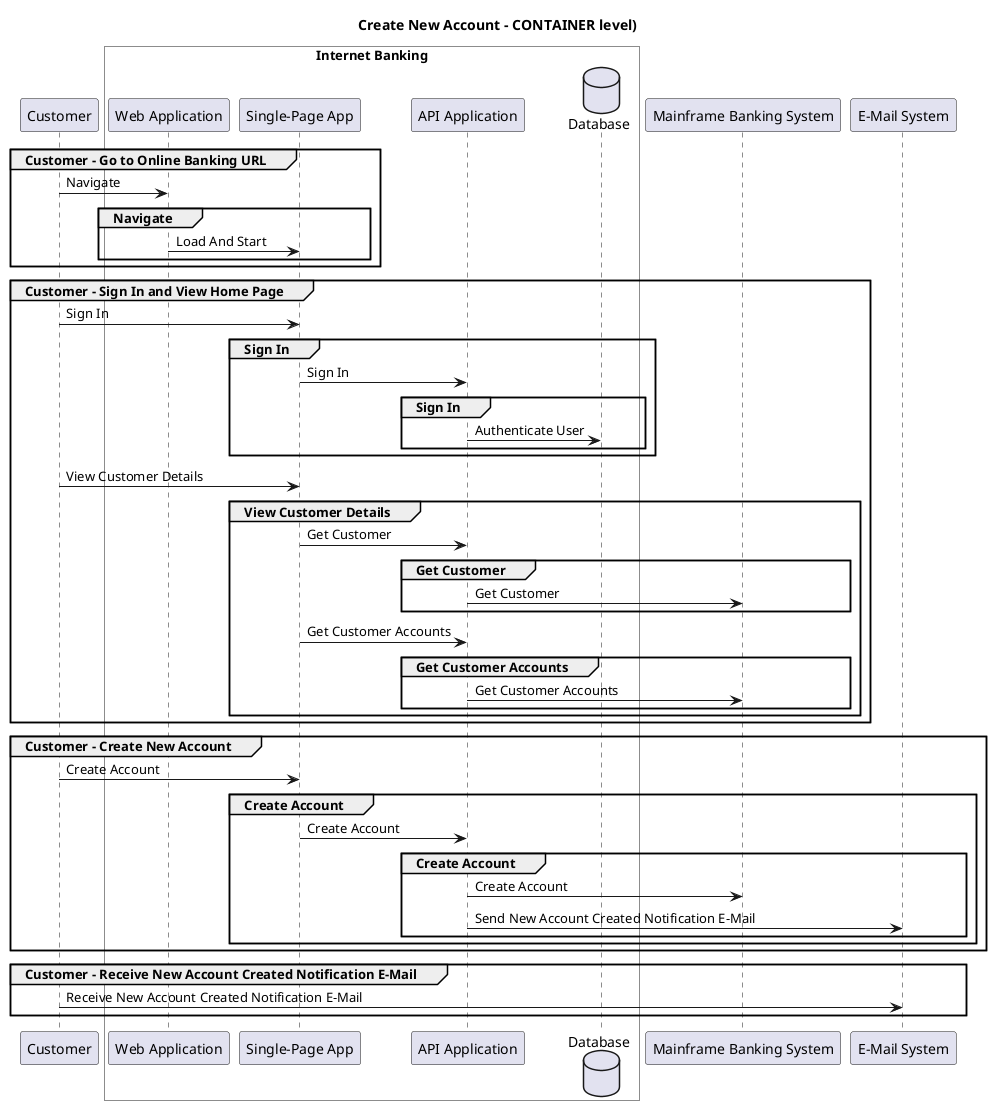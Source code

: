 @startuml

title Create New Account - CONTAINER level)

participant "Customer" as BigBankPlc.Actors.Customer

box "Internet Banking" #White
    participant "Web Application" as BigBankPlc.SoftwareSystems.InternetBanking.Containers.WebApplication
    participant "Single-Page App" as BigBankPlc.SoftwareSystems.InternetBanking.Containers.SinglePageApp
    participant "API Application" as BigBankPlc.SoftwareSystems.InternetBanking.Containers.APIApplication
    database "Database" as BigBankPlc.SoftwareSystems.InternetBanking.Containers.Database
end box

participant "Mainframe Banking System" as BigBankPlc.SoftwareSystems.MainframeBankingSystem
participant "E-Mail System" as BigBankPlc.SoftwareSystems.EMailSystem

group Customer - Go to Online Banking URL
BigBankPlc.Actors.Customer -> BigBankPlc.SoftwareSystems.InternetBanking.Containers.WebApplication : Navigate
group Navigate
BigBankPlc.SoftwareSystems.InternetBanking.Containers.WebApplication -> BigBankPlc.SoftwareSystems.InternetBanking.Containers.SinglePageApp : Load And Start
end
end
group Customer - Sign In and View Home Page
BigBankPlc.Actors.Customer -> BigBankPlc.SoftwareSystems.InternetBanking.Containers.SinglePageApp : Sign In
group Sign In
BigBankPlc.SoftwareSystems.InternetBanking.Containers.SinglePageApp -> BigBankPlc.SoftwareSystems.InternetBanking.Containers.APIApplication : Sign In
group Sign In
BigBankPlc.SoftwareSystems.InternetBanking.Containers.APIApplication -> BigBankPlc.SoftwareSystems.InternetBanking.Containers.Database : Authenticate User
end
end
BigBankPlc.Actors.Customer -> BigBankPlc.SoftwareSystems.InternetBanking.Containers.SinglePageApp : View Customer Details
group View Customer Details
BigBankPlc.SoftwareSystems.InternetBanking.Containers.SinglePageApp -> BigBankPlc.SoftwareSystems.InternetBanking.Containers.APIApplication : Get Customer
group Get Customer
BigBankPlc.SoftwareSystems.InternetBanking.Containers.APIApplication -> BigBankPlc.SoftwareSystems.MainframeBankingSystem : Get Customer
end
BigBankPlc.SoftwareSystems.InternetBanking.Containers.SinglePageApp -> BigBankPlc.SoftwareSystems.InternetBanking.Containers.APIApplication : Get Customer Accounts
group Get Customer Accounts
BigBankPlc.SoftwareSystems.InternetBanking.Containers.APIApplication -> BigBankPlc.SoftwareSystems.MainframeBankingSystem : Get Customer Accounts
end
end
end
group Customer - Create New Account
BigBankPlc.Actors.Customer -> BigBankPlc.SoftwareSystems.InternetBanking.Containers.SinglePageApp : Create Account
group Create Account
BigBankPlc.SoftwareSystems.InternetBanking.Containers.SinglePageApp -> BigBankPlc.SoftwareSystems.InternetBanking.Containers.APIApplication : Create Account
group Create Account
BigBankPlc.SoftwareSystems.InternetBanking.Containers.APIApplication -> BigBankPlc.SoftwareSystems.MainframeBankingSystem : Create Account
BigBankPlc.SoftwareSystems.InternetBanking.Containers.APIApplication -> BigBankPlc.SoftwareSystems.EMailSystem : Send New Account Created Notification E-Mail
end
end
end
group Customer - Receive New Account Created Notification E-Mail
BigBankPlc.Actors.Customer -> BigBankPlc.SoftwareSystems.EMailSystem : Receive New Account Created Notification E-Mail
end


@enduml
